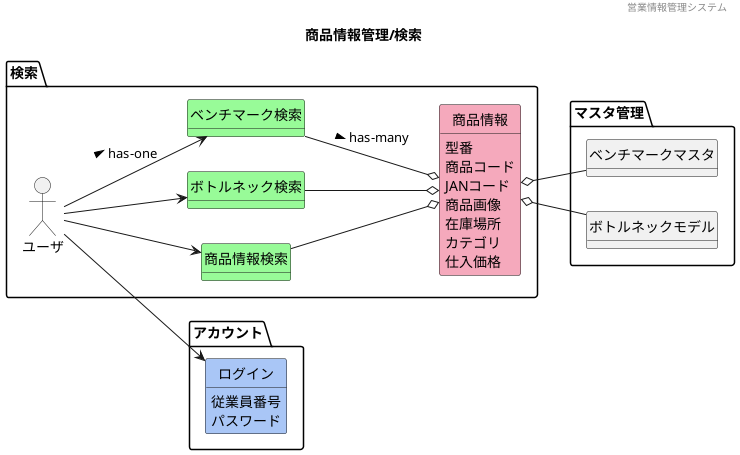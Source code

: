 @startuml images/商品情報管理/検索
' ヘッダー
header 営業情報管理システム
' タイトル
title 商品情報管理/検索
' 
hide circle
' 
hide method
left to right direction

package "アカウント"{
    class "ログイン" #A9C6F6
}
package "検索"{
'ユーザや外部システム
    mix_actor "ユーザ"
    class "商品情報検索" #98fb98
    class "ボトルネック検索" #98fb98
    class "ベンチマーク検索" #98fb98
    class "商品情報" #F5A9BC
}
    package "マスタ管理"{
        class "ベンチマークマスタ"
        class "ボトルネックモデル"
        }
    ' class "" #F5A9BC
    ' class "" #ffd700

    'モデル同士の関係
    ユーザ --> 商品情報検索
    ユーザ --> ボトルネック検索
    ユーザ --> ベンチマーク検索 : > has-one
    ユーザ --> ログイン
    商品情報検索 --o 商品情報
    ボトルネック検索 --o 商品情報
    ベンチマーク検索 --o 商品情報 : > has-many
    商品情報 o-- ボトルネックモデル
    商品情報 o-- ベンチマークマスタ

    'ドメインクラスの属性
    商品情報 : 型番
    商品情報 : 商品コード
    商品情報 : JANコード
    商品情報 : 商品画像
    商品情報 : 在庫場所
    商品情報 : カテゴリ
    商品情報 : 仕入価格
    ログイン : 従業員番号
    ログイン : パスワード
@enduml